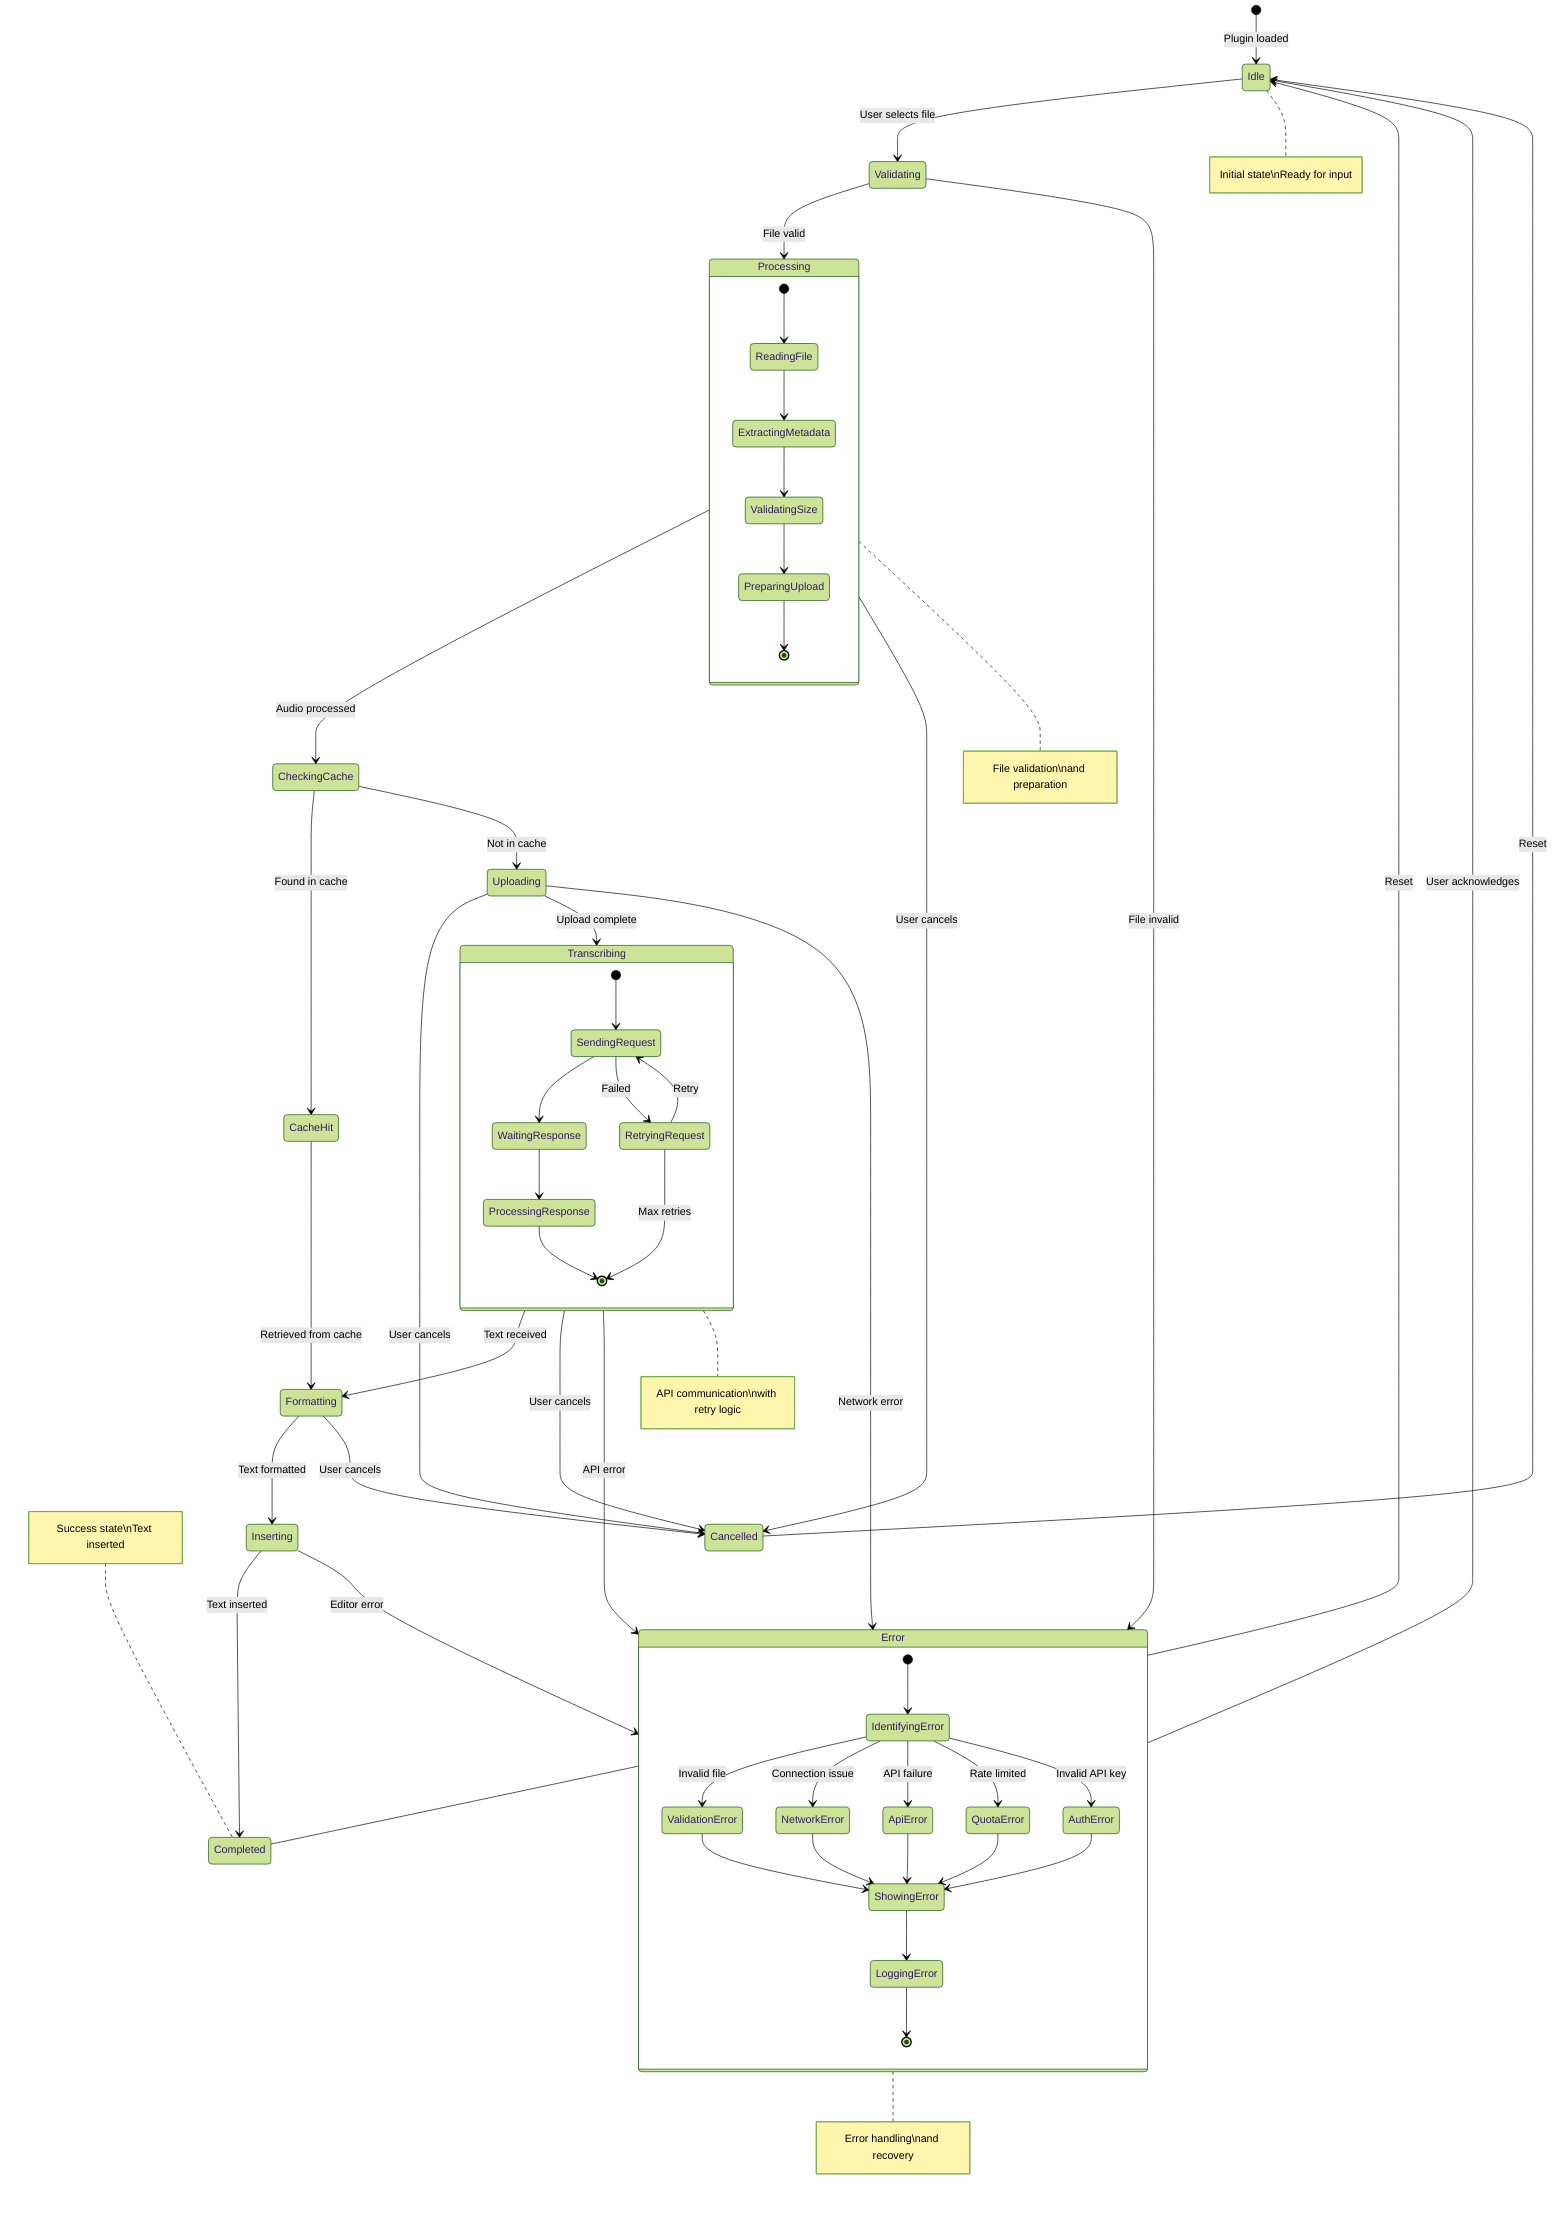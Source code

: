 %%{init: {'theme':'forest'}}%%

stateDiagram-v2
    [*] --> Idle: Plugin loaded
    
    Idle --> Validating: User selects file
    Validating --> Processing: File valid
    Validating --> Error: File invalid
    
    Processing --> CheckingCache: Audio processed
    CheckingCache --> CacheHit: Found in cache
    CheckingCache --> Uploading: Not in cache
    
    CacheHit --> Formatting: Retrieved from cache
    
    Uploading --> Transcribing: Upload complete
    Transcribing --> Formatting: Text received
    Formatting --> Inserting: Text formatted
    Inserting --> Completed: Text inserted
    
    Processing --> Cancelled: User cancels
    Uploading --> Cancelled: User cancels
    Transcribing --> Cancelled: User cancels
    Formatting --> Cancelled: User cancels
    
    Uploading --> Error: Network error
    Transcribing --> Error: API error
    Inserting --> Error: Editor error
    
    Error --> Idle: User acknowledges
    Cancelled --> Idle: Reset
    Completed --> Idle: Reset
    
    state Processing {
        [*] --> ReadingFile
        ReadingFile --> ExtractingMetadata
        ExtractingMetadata --> ValidatingSize
        ValidatingSize --> PreparingUpload
        PreparingUpload --> [*]
    }
    
    state Error {
        [*] --> IdentifyingError
        IdentifyingError --> ValidationError: Invalid file
        IdentifyingError --> NetworkError: Connection issue
        IdentifyingError --> ApiError: API failure
        IdentifyingError --> QuotaError: Rate limited
        IdentifyingError --> AuthError: Invalid API key
        
        ValidationError --> ShowingError
        NetworkError --> ShowingError
        ApiError --> ShowingError
        QuotaError --> ShowingError
        AuthError --> ShowingError
        
        ShowingError --> LoggingError
        LoggingError --> [*]
    }
    
    state Transcribing {
        [*] --> SendingRequest
        SendingRequest --> WaitingResponse
        WaitingResponse --> ProcessingResponse
        ProcessingResponse --> [*]
        
        SendingRequest --> RetryingRequest: Failed
        RetryingRequest --> SendingRequest: Retry
        RetryingRequest --> [*]: Max retries
    }
    
    note right of Idle: Initial state\nReady for input
    note right of Processing: File validation\nand preparation
    note right of Transcribing: API communication\nwith retry logic
    note right of Error: Error handling\nand recovery
    note left of Completed: Success state\nText inserted